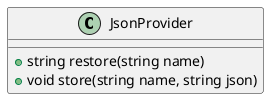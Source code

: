 @startuml provider
class JsonProvider{
    + string restore(string name)
    + void store(string name, string json)
}

@enduml